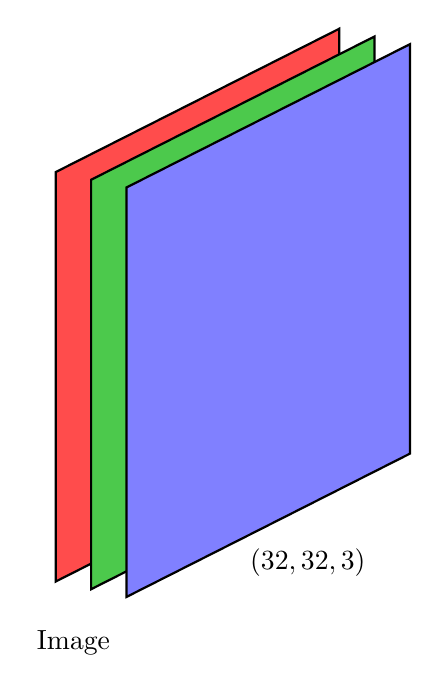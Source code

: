 \begin{tikzpicture}[scale=1,yscale=1.3,xscale=0.9,yslant=.35,nodes={font=},z={([yslant=-.5]1,0)}]


%\begin{tikzpicture}[scale=0.5,yscale=1.3,xscale=0.9,yslant=.35,nodes={font=\bfseries\sffamily\huge},z={([yslant=-.5]1,0)}]


\xdef\filtersep{0.25};  % distance between two filter




%%%%%%%%%%%%%%%%%%
% Input image
\xdef\position{0};
\xdef\size{4};   % instead of 28x28
\xdef\numfilter{1};

\def\i{1}
  \filldraw[thick, fill=red!70] (-\size/2,-\size/2,{\position+(2*\i+1)*\filtersep}) rectangle (\size/2,\size/2,{\position+(2*\i+1)*\filtersep});
\def\i{2}
  \filldraw[thick, fill=green!70!black!70] (-\size/2,-\size/2,{\position+(2*\i+1)*\filtersep}) rectangle (\size/2,\size/2,{\position+(2*\i+1)*\filtersep});
\def\i{3}
  \filldraw[thick, fill=blue!50] (-\size/2,-\size/2,{\position+(2*\i+1)*\filtersep}) rectangle (\size/2,\size/2,{\position+(2*\i+1)*\filtersep});

% \fill[red] (-\size/2,-\size/2,\position+3*\filtersep) rectangle ++(1,1,0);
\node[below=3ex] (A) at (-\size/2,-\size/2,1) {Image};
\node[below right=3ex]  at (0,-\size/2,1)  {$(32,32,3)$};



 \end{tikzpicture}






